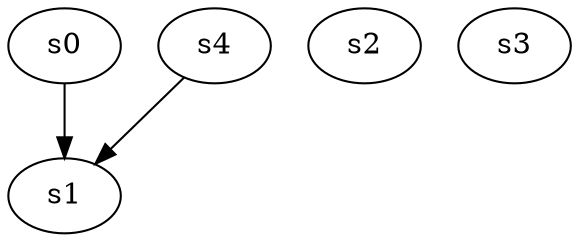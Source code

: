 digraph game_0801_complex_5 {
    s0 [name="s0", player=1];
    s1 [name="s1", player=0];
    s2 [name="s2", player=0];
    s3 [name="s3", player=0];
    s4 [name="s4", player=1];

    s0 -> s1;
    s4 -> s1 [constraint="time % 2 == 1 || time % 3 == 2"];
}
